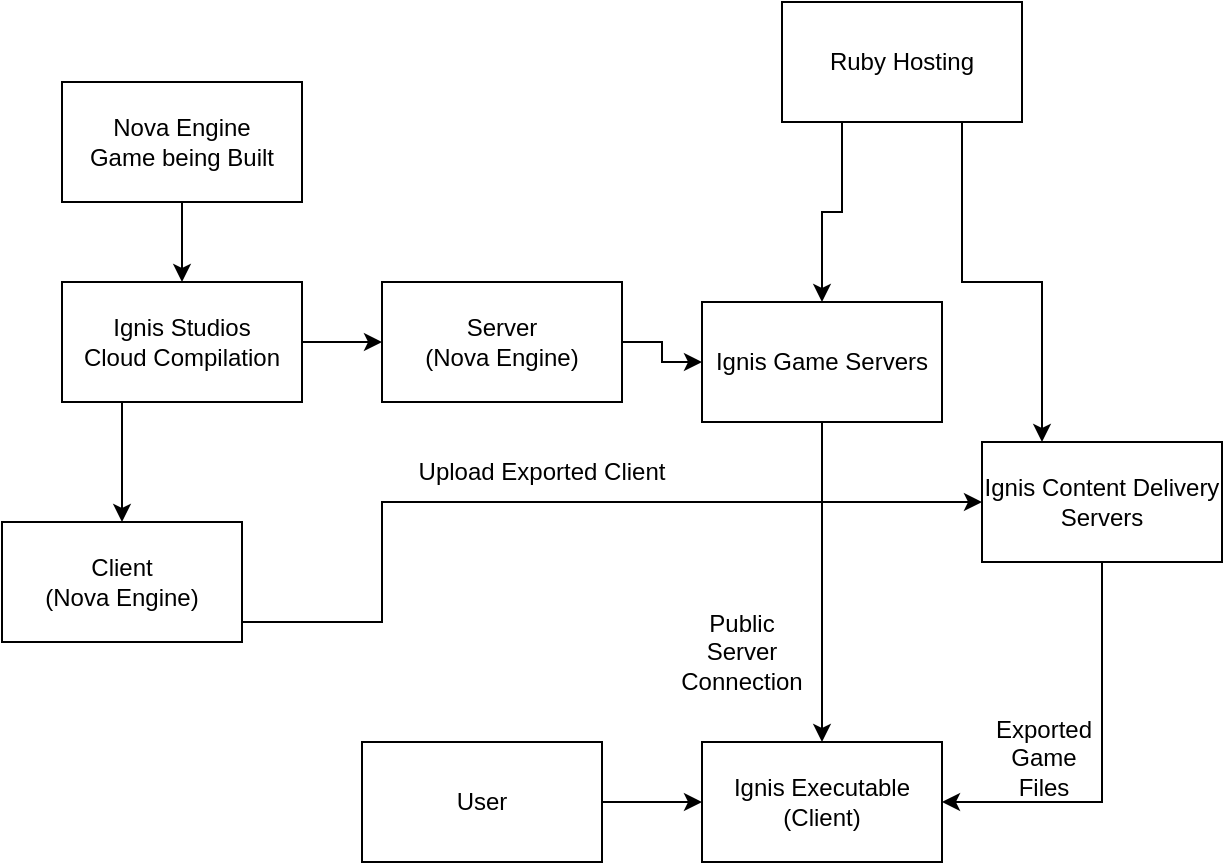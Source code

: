 <mxfile version="24.9.1">
  <diagram name="Page-1" id="-ywGE0IkXxx91exvHS4c">
    <mxGraphModel dx="989" dy="537" grid="1" gridSize="10" guides="1" tooltips="1" connect="1" arrows="1" fold="1" page="1" pageScale="1" pageWidth="1000" pageHeight="1000" math="0" shadow="0">
      <root>
        <mxCell id="0" />
        <mxCell id="1" parent="0" />
        <mxCell id="NHG1jIdKIOBNoQRCa83L-5" style="edgeStyle=orthogonalEdgeStyle;rounded=0;orthogonalLoop=1;jettySize=auto;html=1;exitX=0.5;exitY=1;exitDx=0;exitDy=0;entryX=0.5;entryY=0;entryDx=0;entryDy=0;" edge="1" parent="1" source="NHG1jIdKIOBNoQRCa83L-2" target="NHG1jIdKIOBNoQRCa83L-3">
          <mxGeometry relative="1" as="geometry" />
        </mxCell>
        <mxCell id="NHG1jIdKIOBNoQRCa83L-2" value="&lt;div&gt;Nova Engine&lt;/div&gt;&lt;div&gt;Game being Built&lt;br&gt;&lt;/div&gt;" style="rounded=0;whiteSpace=wrap;html=1;" vertex="1" parent="1">
          <mxGeometry x="150" y="140" width="120" height="60" as="geometry" />
        </mxCell>
        <mxCell id="NHG1jIdKIOBNoQRCa83L-7" style="edgeStyle=orthogonalEdgeStyle;rounded=0;orthogonalLoop=1;jettySize=auto;html=1;exitX=0.25;exitY=1;exitDx=0;exitDy=0;" edge="1" parent="1" source="NHG1jIdKIOBNoQRCa83L-3" target="NHG1jIdKIOBNoQRCa83L-4">
          <mxGeometry relative="1" as="geometry" />
        </mxCell>
        <mxCell id="NHG1jIdKIOBNoQRCa83L-17" style="edgeStyle=orthogonalEdgeStyle;rounded=0;orthogonalLoop=1;jettySize=auto;html=1;exitX=1;exitY=0.5;exitDx=0;exitDy=0;entryX=0;entryY=0.5;entryDx=0;entryDy=0;" edge="1" parent="1" source="NHG1jIdKIOBNoQRCa83L-3" target="NHG1jIdKIOBNoQRCa83L-6">
          <mxGeometry relative="1" as="geometry" />
        </mxCell>
        <mxCell id="NHG1jIdKIOBNoQRCa83L-3" value="Ignis Studios&lt;br&gt;Cloud Compilation" style="rounded=0;whiteSpace=wrap;html=1;" vertex="1" parent="1">
          <mxGeometry x="150" y="240" width="120" height="60" as="geometry" />
        </mxCell>
        <mxCell id="NHG1jIdKIOBNoQRCa83L-16" style="edgeStyle=orthogonalEdgeStyle;rounded=0;orthogonalLoop=1;jettySize=auto;html=1;exitX=1;exitY=0.5;exitDx=0;exitDy=0;entryX=0;entryY=0.5;entryDx=0;entryDy=0;" edge="1" parent="1" source="NHG1jIdKIOBNoQRCa83L-4" target="NHG1jIdKIOBNoQRCa83L-14">
          <mxGeometry relative="1" as="geometry">
            <Array as="points">
              <mxPoint x="310" y="410" />
              <mxPoint x="310" y="350" />
            </Array>
          </mxGeometry>
        </mxCell>
        <mxCell id="NHG1jIdKIOBNoQRCa83L-4" value="&lt;div&gt;Client&lt;br&gt;&lt;/div&gt;(Nova Engine)" style="rounded=0;whiteSpace=wrap;html=1;" vertex="1" parent="1">
          <mxGeometry x="120" y="360" width="120" height="60" as="geometry" />
        </mxCell>
        <mxCell id="NHG1jIdKIOBNoQRCa83L-18" style="edgeStyle=orthogonalEdgeStyle;rounded=0;orthogonalLoop=1;jettySize=auto;html=1;exitX=1;exitY=0.5;exitDx=0;exitDy=0;entryX=0;entryY=0.5;entryDx=0;entryDy=0;" edge="1" parent="1" source="NHG1jIdKIOBNoQRCa83L-6" target="NHG1jIdKIOBNoQRCa83L-11">
          <mxGeometry relative="1" as="geometry" />
        </mxCell>
        <mxCell id="NHG1jIdKIOBNoQRCa83L-6" value="Server&lt;br&gt;(Nova Engine)" style="rounded=0;whiteSpace=wrap;html=1;" vertex="1" parent="1">
          <mxGeometry x="310" y="240" width="120" height="60" as="geometry" />
        </mxCell>
        <mxCell id="NHG1jIdKIOBNoQRCa83L-13" style="edgeStyle=orthogonalEdgeStyle;rounded=0;orthogonalLoop=1;jettySize=auto;html=1;exitX=0.25;exitY=1;exitDx=0;exitDy=0;entryX=0.5;entryY=0;entryDx=0;entryDy=0;" edge="1" parent="1" source="NHG1jIdKIOBNoQRCa83L-10" target="NHG1jIdKIOBNoQRCa83L-11">
          <mxGeometry relative="1" as="geometry" />
        </mxCell>
        <mxCell id="NHG1jIdKIOBNoQRCa83L-15" style="edgeStyle=orthogonalEdgeStyle;rounded=0;orthogonalLoop=1;jettySize=auto;html=1;exitX=0.75;exitY=1;exitDx=0;exitDy=0;entryX=0.25;entryY=0;entryDx=0;entryDy=0;" edge="1" parent="1" source="NHG1jIdKIOBNoQRCa83L-10" target="NHG1jIdKIOBNoQRCa83L-14">
          <mxGeometry relative="1" as="geometry" />
        </mxCell>
        <mxCell id="NHG1jIdKIOBNoQRCa83L-10" value="Ruby Hosting" style="rounded=0;whiteSpace=wrap;html=1;" vertex="1" parent="1">
          <mxGeometry x="510" y="100" width="120" height="60" as="geometry" />
        </mxCell>
        <mxCell id="NHG1jIdKIOBNoQRCa83L-25" style="edgeStyle=orthogonalEdgeStyle;rounded=0;orthogonalLoop=1;jettySize=auto;html=1;exitX=0.5;exitY=1;exitDx=0;exitDy=0;entryX=0.5;entryY=0;entryDx=0;entryDy=0;" edge="1" parent="1" source="NHG1jIdKIOBNoQRCa83L-11" target="NHG1jIdKIOBNoQRCa83L-19">
          <mxGeometry relative="1" as="geometry" />
        </mxCell>
        <mxCell id="NHG1jIdKIOBNoQRCa83L-11" value="Ignis Game Servers" style="rounded=0;whiteSpace=wrap;html=1;" vertex="1" parent="1">
          <mxGeometry x="470" y="250" width="120" height="60" as="geometry" />
        </mxCell>
        <mxCell id="NHG1jIdKIOBNoQRCa83L-42" style="edgeStyle=orthogonalEdgeStyle;rounded=0;orthogonalLoop=1;jettySize=auto;html=1;exitX=0.5;exitY=1;exitDx=0;exitDy=0;entryX=1;entryY=0.5;entryDx=0;entryDy=0;" edge="1" parent="1" source="NHG1jIdKIOBNoQRCa83L-14" target="NHG1jIdKIOBNoQRCa83L-19">
          <mxGeometry relative="1" as="geometry" />
        </mxCell>
        <mxCell id="NHG1jIdKIOBNoQRCa83L-14" value="Ignis Content Delivery Servers" style="rounded=0;whiteSpace=wrap;html=1;" vertex="1" parent="1">
          <mxGeometry x="610" y="320" width="120" height="60" as="geometry" />
        </mxCell>
        <mxCell id="NHG1jIdKIOBNoQRCa83L-19" value="&lt;div&gt;Ignis Executable&lt;/div&gt;&lt;div&gt;(Client)&lt;br&gt;&lt;/div&gt;" style="rounded=0;whiteSpace=wrap;html=1;" vertex="1" parent="1">
          <mxGeometry x="470" y="470" width="120" height="60" as="geometry" />
        </mxCell>
        <mxCell id="NHG1jIdKIOBNoQRCa83L-21" style="edgeStyle=orthogonalEdgeStyle;rounded=0;orthogonalLoop=1;jettySize=auto;html=1;exitX=1;exitY=0.5;exitDx=0;exitDy=0;entryX=0;entryY=0.5;entryDx=0;entryDy=0;" edge="1" parent="1" source="NHG1jIdKIOBNoQRCa83L-20" target="NHG1jIdKIOBNoQRCa83L-19">
          <mxGeometry relative="1" as="geometry" />
        </mxCell>
        <mxCell id="NHG1jIdKIOBNoQRCa83L-20" value="User" style="rounded=0;whiteSpace=wrap;html=1;" vertex="1" parent="1">
          <mxGeometry x="300" y="470" width="120" height="60" as="geometry" />
        </mxCell>
        <mxCell id="NHG1jIdKIOBNoQRCa83L-26" value="Exported Game Files" style="text;html=1;align=center;verticalAlign=middle;whiteSpace=wrap;rounded=0;" vertex="1" parent="1">
          <mxGeometry x="611" y="463" width="60" height="30" as="geometry" />
        </mxCell>
        <mxCell id="NHG1jIdKIOBNoQRCa83L-27" value="&lt;div&gt;Public&lt;/div&gt;&lt;div&gt;Server&lt;br&gt;&lt;/div&gt;&lt;div&gt;Connection&lt;br&gt;&lt;/div&gt;" style="text;html=1;align=center;verticalAlign=middle;whiteSpace=wrap;rounded=0;" vertex="1" parent="1">
          <mxGeometry x="460" y="410" width="60" height="30" as="geometry" />
        </mxCell>
        <mxCell id="NHG1jIdKIOBNoQRCa83L-28" value="Upload Exported Client" style="text;html=1;align=center;verticalAlign=middle;whiteSpace=wrap;rounded=0;" vertex="1" parent="1">
          <mxGeometry x="310" y="320" width="160" height="30" as="geometry" />
        </mxCell>
      </root>
    </mxGraphModel>
  </diagram>
</mxfile>
